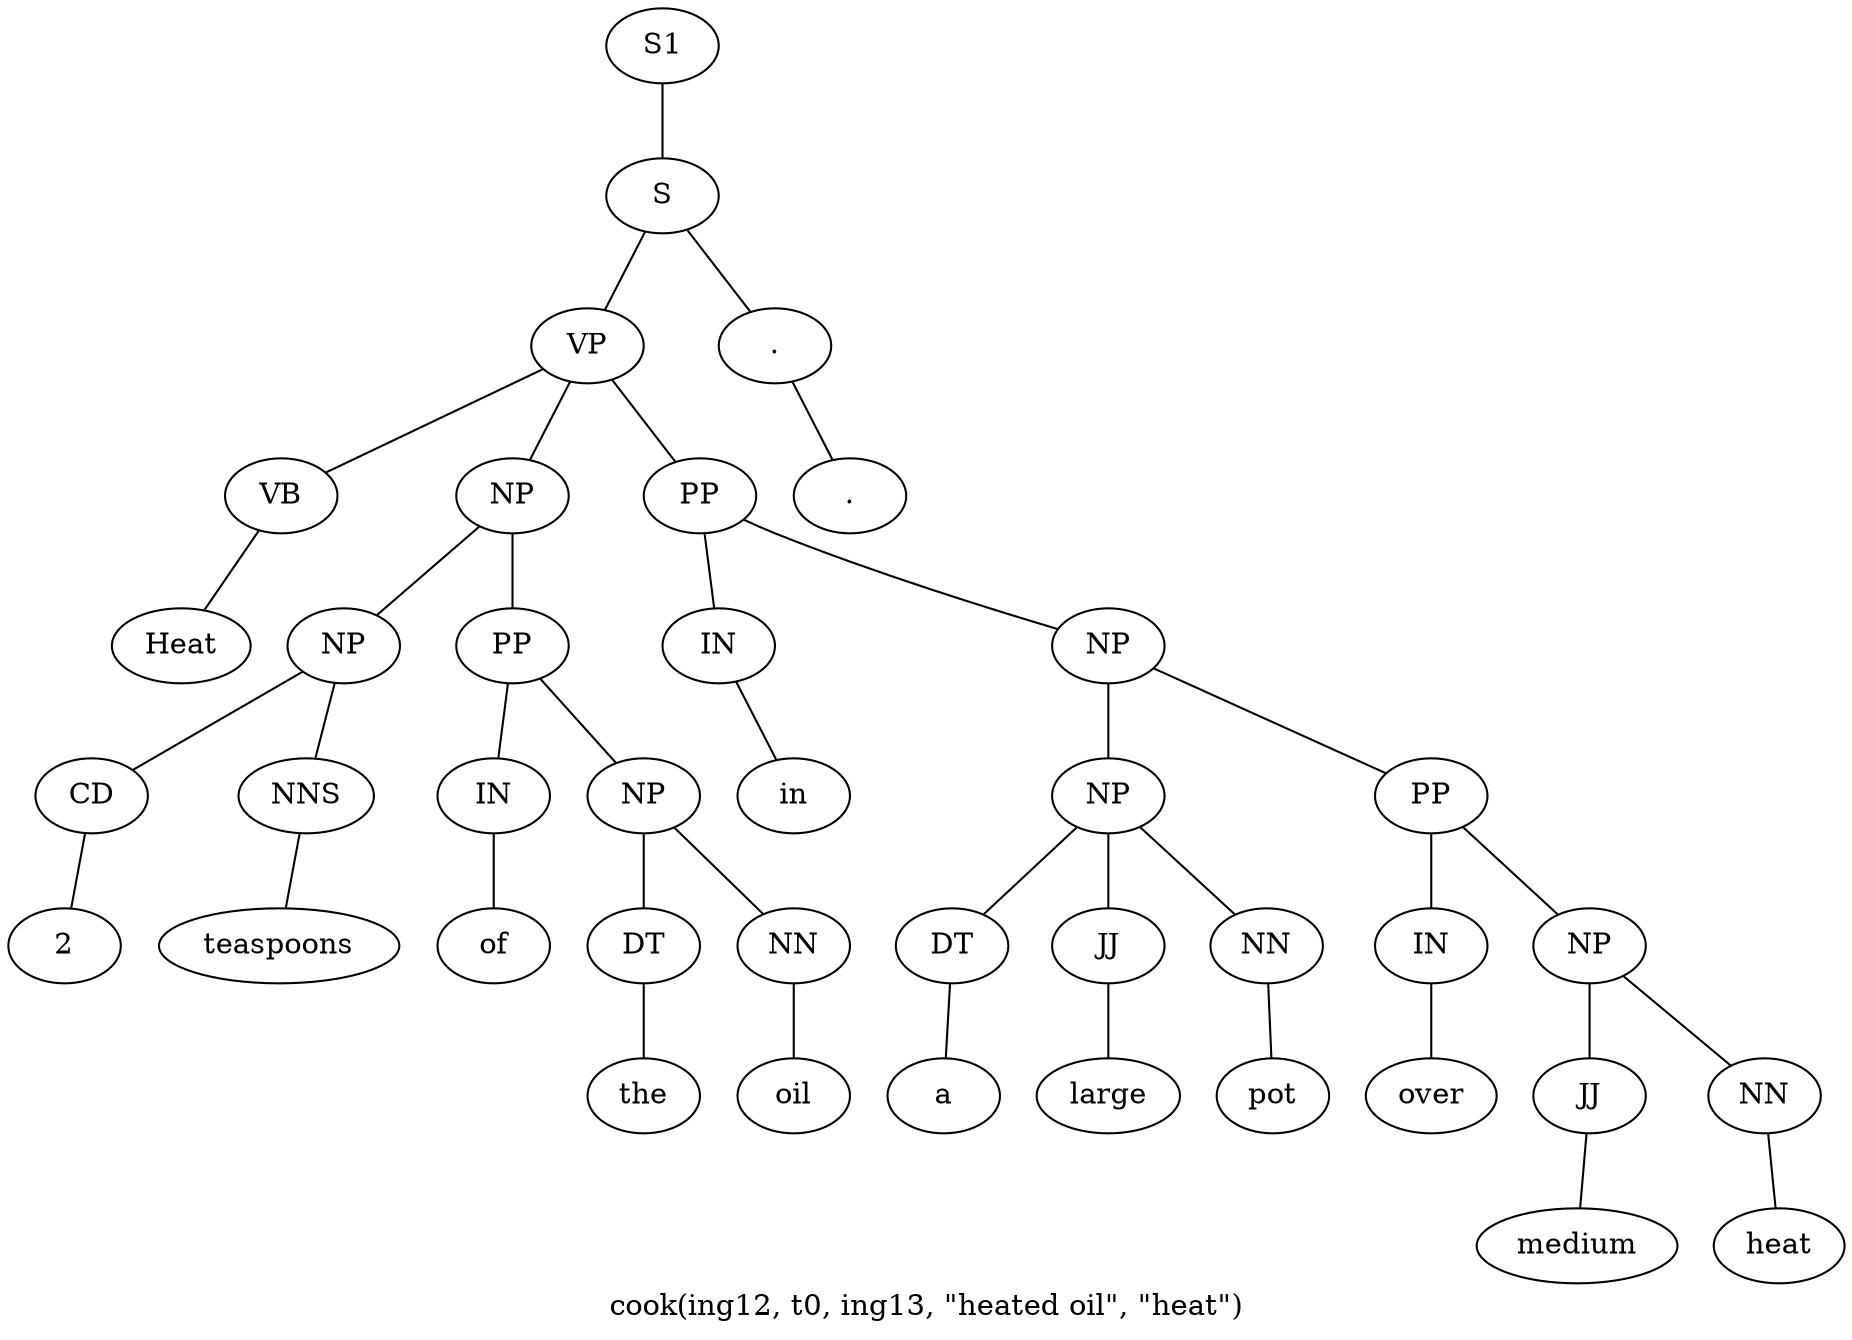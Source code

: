 graph SyntaxGraph {
	label = "cook(ing12, t0, ing13, \"heated oil\", \"heat\")";
	Node0 [label="S1"];
	Node1 [label="S"];
	Node2 [label="VP"];
	Node3 [label="VB"];
	Node4 [label="Heat"];
	Node5 [label="NP"];
	Node6 [label="NP"];
	Node7 [label="CD"];
	Node8 [label="2"];
	Node9 [label="NNS"];
	Node10 [label="teaspoons"];
	Node11 [label="PP"];
	Node12 [label="IN"];
	Node13 [label="of"];
	Node14 [label="NP"];
	Node15 [label="DT"];
	Node16 [label="the"];
	Node17 [label="NN"];
	Node18 [label="oil"];
	Node19 [label="PP"];
	Node20 [label="IN"];
	Node21 [label="in"];
	Node22 [label="NP"];
	Node23 [label="NP"];
	Node24 [label="DT"];
	Node25 [label="a"];
	Node26 [label="JJ"];
	Node27 [label="large"];
	Node28 [label="NN"];
	Node29 [label="pot"];
	Node30 [label="PP"];
	Node31 [label="IN"];
	Node32 [label="over"];
	Node33 [label="NP"];
	Node34 [label="JJ"];
	Node35 [label="medium"];
	Node36 [label="NN"];
	Node37 [label="heat"];
	Node38 [label="."];
	Node39 [label="."];

	Node0 -- Node1;
	Node1 -- Node2;
	Node1 -- Node38;
	Node2 -- Node3;
	Node2 -- Node5;
	Node2 -- Node19;
	Node3 -- Node4;
	Node5 -- Node6;
	Node5 -- Node11;
	Node6 -- Node7;
	Node6 -- Node9;
	Node7 -- Node8;
	Node9 -- Node10;
	Node11 -- Node12;
	Node11 -- Node14;
	Node12 -- Node13;
	Node14 -- Node15;
	Node14 -- Node17;
	Node15 -- Node16;
	Node17 -- Node18;
	Node19 -- Node20;
	Node19 -- Node22;
	Node20 -- Node21;
	Node22 -- Node23;
	Node22 -- Node30;
	Node23 -- Node24;
	Node23 -- Node26;
	Node23 -- Node28;
	Node24 -- Node25;
	Node26 -- Node27;
	Node28 -- Node29;
	Node30 -- Node31;
	Node30 -- Node33;
	Node31 -- Node32;
	Node33 -- Node34;
	Node33 -- Node36;
	Node34 -- Node35;
	Node36 -- Node37;
	Node38 -- Node39;
}